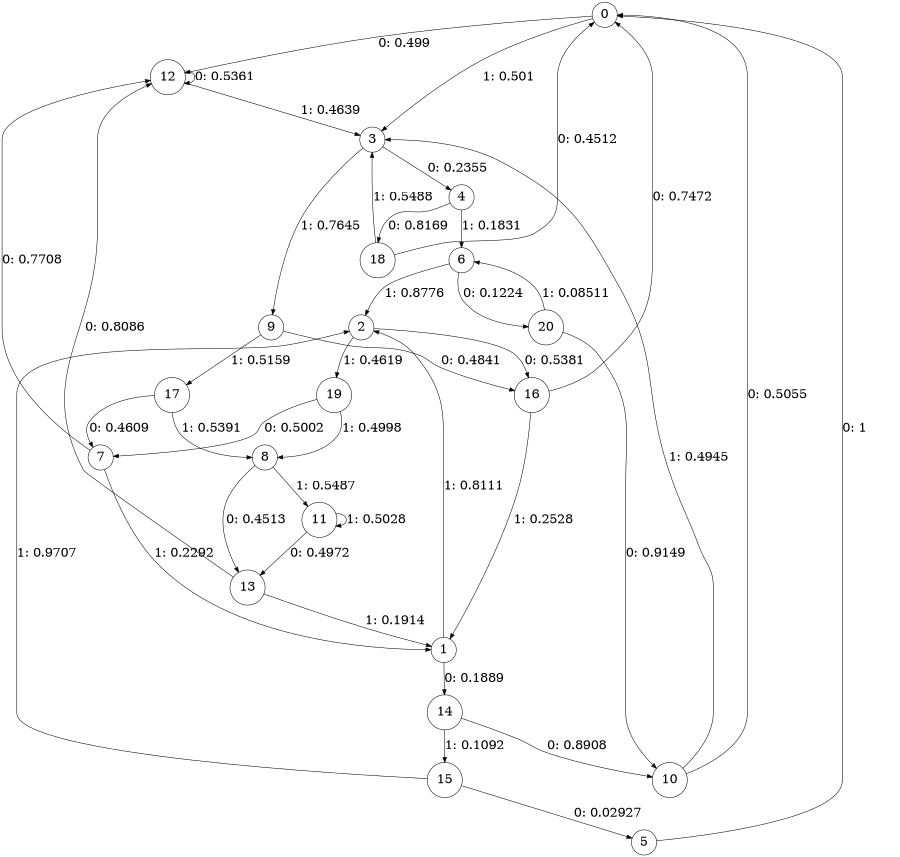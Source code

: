 digraph "ch15concat_phase3_L8" {
size = "6,8.5";
ratio = "fill";
node [shape = circle];
node [fontsize = 24];
edge [fontsize = 24];
0 -> 12 [label = "0: 0.499    "];
0 -> 3 [label = "1: 0.501    "];
1 -> 14 [label = "0: 0.1889   "];
1 -> 2 [label = "1: 0.8111   "];
2 -> 16 [label = "0: 0.5381   "];
2 -> 19 [label = "1: 0.4619   "];
3 -> 4 [label = "0: 0.2355   "];
3 -> 9 [label = "1: 0.7645   "];
4 -> 18 [label = "0: 0.8169   "];
4 -> 6 [label = "1: 0.1831   "];
5 -> 0 [label = "0: 1        "];
6 -> 20 [label = "0: 0.1224   "];
6 -> 2 [label = "1: 0.8776   "];
7 -> 12 [label = "0: 0.7708   "];
7 -> 1 [label = "1: 0.2292   "];
8 -> 13 [label = "0: 0.4513   "];
8 -> 11 [label = "1: 0.5487   "];
9 -> 16 [label = "0: 0.4841   "];
9 -> 17 [label = "1: 0.5159   "];
10 -> 0 [label = "0: 0.5055   "];
10 -> 3 [label = "1: 0.4945   "];
11 -> 13 [label = "0: 0.4972   "];
11 -> 11 [label = "1: 0.5028   "];
12 -> 12 [label = "0: 0.5361   "];
12 -> 3 [label = "1: 0.4639   "];
13 -> 12 [label = "0: 0.8086   "];
13 -> 1 [label = "1: 0.1914   "];
14 -> 10 [label = "0: 0.8908   "];
14 -> 15 [label = "1: 0.1092   "];
15 -> 5 [label = "0: 0.02927  "];
15 -> 2 [label = "1: 0.9707   "];
16 -> 0 [label = "0: 0.7472   "];
16 -> 1 [label = "1: 0.2528   "];
17 -> 7 [label = "0: 0.4609   "];
17 -> 8 [label = "1: 0.5391   "];
18 -> 0 [label = "0: 0.4512   "];
18 -> 3 [label = "1: 0.5488   "];
19 -> 7 [label = "0: 0.5002   "];
19 -> 8 [label = "1: 0.4998   "];
20 -> 10 [label = "0: 0.9149   "];
20 -> 6 [label = "1: 0.08511  "];
}